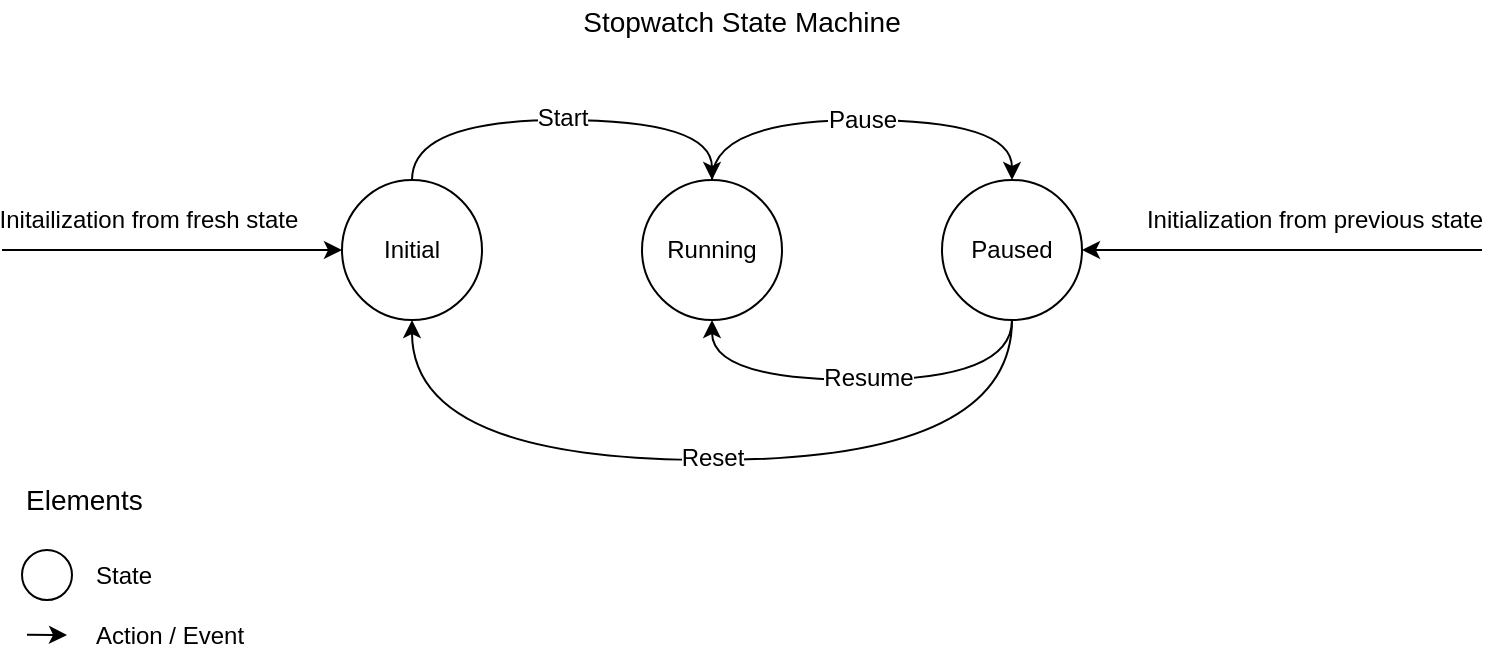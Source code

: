 <mxfile>
    <diagram id="jtDUzQ1pqoce6ORhRkvu" name="Page-1">
        <mxGraphModel dx="1052" dy="342" grid="1" gridSize="10" guides="1" tooltips="1" connect="1" arrows="1" fold="1" page="0" pageScale="1" pageWidth="1100" pageHeight="850" background="none" math="0" shadow="0">
            <root>
                <mxCell id="0"/>
                <mxCell id="1" parent="0"/>
                <mxCell id="211" value="Stopwatch State Machine" style="text;html=1;strokeColor=none;fillColor=none;align=center;verticalAlign=middle;whiteSpace=wrap;rounded=0;fontSize=14;" parent="1" vertex="1">
                    <mxGeometry x="400" y="640" width="260" height="21" as="geometry"/>
                </mxCell>
                <mxCell id="237" value="State" style="text;html=1;strokeColor=none;fillColor=none;align=left;verticalAlign=middle;whiteSpace=wrap;rounded=0;dashed=1;dashPattern=1 1;" parent="1" vertex="1">
                    <mxGeometry x="205" y="920" width="37" height="15" as="geometry"/>
                </mxCell>
                <mxCell id="239" value="Action / Event" style="text;html=1;strokeColor=none;fillColor=none;align=left;verticalAlign=middle;whiteSpace=wrap;rounded=0;dashed=1;dashPattern=1 1;" parent="1" vertex="1">
                    <mxGeometry x="205" y="945" width="85" height="25" as="geometry"/>
                </mxCell>
                <mxCell id="240" value="Elements" style="text;html=1;strokeColor=none;fillColor=none;align=left;verticalAlign=middle;whiteSpace=wrap;rounded=0;fontSize=14;" parent="1" vertex="1">
                    <mxGeometry x="170" y="880" width="90" height="20" as="geometry"/>
                </mxCell>
                <mxCell id="242" value="" style="endArrow=classic;html=1;startArrow=none;startFill=0;endFill=1;" parent="1" edge="1">
                    <mxGeometry width="50" height="50" relative="1" as="geometry">
                        <mxPoint x="172.5" y="957.33" as="sourcePoint"/>
                        <mxPoint x="192.5" y="957.51" as="targetPoint"/>
                    </mxGeometry>
                </mxCell>
                <mxCell id="255" style="edgeStyle=orthogonalEdgeStyle;curved=1;html=1;exitX=0;exitY=0.5;exitDx=0;exitDy=0;fontSize=12;elbow=vertical;endArrow=none;endFill=0;startArrow=classic;startFill=1;" parent="1" source="246" edge="1">
                    <mxGeometry relative="1" as="geometry">
                        <mxPoint x="160" y="765" as="targetPoint"/>
                        <Array as="points">
                            <mxPoint x="270" y="765"/>
                            <mxPoint x="270" y="765"/>
                        </Array>
                    </mxGeometry>
                </mxCell>
                <mxCell id="262" value="Initailization from fresh state" style="edgeLabel;html=1;align=center;verticalAlign=middle;resizable=0;points=[];fontSize=12;" parent="255" vertex="1" connectable="0">
                    <mxGeometry x="0.175" relative="1" as="geometry">
                        <mxPoint x="3" y="-15" as="offset"/>
                    </mxGeometry>
                </mxCell>
                <mxCell id="246" value="Initial" style="ellipse;whiteSpace=wrap;html=1;aspect=fixed;fontSize=12;" parent="1" vertex="1">
                    <mxGeometry x="330" y="730" width="70" height="70" as="geometry"/>
                </mxCell>
                <mxCell id="252" value="Pause" style="edgeStyle=orthogonalEdgeStyle;curved=1;html=1;exitX=0.5;exitY=0;exitDx=0;exitDy=0;entryX=0.5;entryY=0;entryDx=0;entryDy=0;fontSize=12;elbow=vertical;" parent="1" source="247" target="248" edge="1">
                    <mxGeometry relative="1" as="geometry">
                        <Array as="points">
                            <mxPoint x="515" y="700"/>
                            <mxPoint x="665" y="700"/>
                        </Array>
                    </mxGeometry>
                </mxCell>
                <mxCell id="247" value="Running" style="ellipse;whiteSpace=wrap;html=1;aspect=fixed;fontSize=12;" parent="1" vertex="1">
                    <mxGeometry x="480" y="730" width="70" height="70" as="geometry"/>
                </mxCell>
                <mxCell id="253" style="edgeStyle=orthogonalEdgeStyle;curved=1;html=1;exitX=0.5;exitY=1;exitDx=0;exitDy=0;entryX=0.5;entryY=1;entryDx=0;entryDy=0;fontSize=12;elbow=vertical;" parent="1" source="248" target="247" edge="1">
                    <mxGeometry relative="1" as="geometry">
                        <Array as="points">
                            <mxPoint x="665" y="830"/>
                            <mxPoint x="515" y="830"/>
                        </Array>
                    </mxGeometry>
                </mxCell>
                <mxCell id="257" value="Resume" style="edgeLabel;html=1;align=center;verticalAlign=middle;resizable=0;points=[];fontSize=12;" parent="253" vertex="1" connectable="0">
                    <mxGeometry x="-0.03" y="-1" relative="1" as="geometry">
                        <mxPoint as="offset"/>
                    </mxGeometry>
                </mxCell>
                <mxCell id="259" style="edgeStyle=orthogonalEdgeStyle;curved=1;html=1;exitX=0.5;exitY=1;exitDx=0;exitDy=0;entryX=0.5;entryY=1;entryDx=0;entryDy=0;fontSize=12;startArrow=none;startFill=0;endArrow=classic;endFill=1;elbow=vertical;" parent="1" source="248" target="246" edge="1">
                    <mxGeometry relative="1" as="geometry">
                        <Array as="points">
                            <mxPoint x="665" y="870"/>
                            <mxPoint x="365" y="870"/>
                        </Array>
                    </mxGeometry>
                </mxCell>
                <mxCell id="260" value="Reset" style="edgeLabel;html=1;align=center;verticalAlign=middle;resizable=0;points=[];fontSize=12;" parent="259" vertex="1" connectable="0">
                    <mxGeometry x="0.032" y="-1" relative="1" as="geometry">
                        <mxPoint x="7" as="offset"/>
                    </mxGeometry>
                </mxCell>
                <mxCell id="263" style="edgeStyle=orthogonalEdgeStyle;curved=1;html=1;fontSize=12;startArrow=classic;startFill=1;endArrow=none;endFill=0;elbow=vertical;" parent="1" source="248" edge="1">
                    <mxGeometry relative="1" as="geometry">
                        <mxPoint x="900" y="765" as="targetPoint"/>
                    </mxGeometry>
                </mxCell>
                <mxCell id="264" value="Initialization from previous state" style="edgeLabel;html=1;align=center;verticalAlign=middle;resizable=0;points=[];fontSize=12;" parent="263" vertex="1" connectable="0">
                    <mxGeometry x="0.8" relative="1" as="geometry">
                        <mxPoint x="-64" y="-15" as="offset"/>
                    </mxGeometry>
                </mxCell>
                <mxCell id="248" value="Paused" style="ellipse;whiteSpace=wrap;html=1;aspect=fixed;fontSize=12;" parent="1" vertex="1">
                    <mxGeometry x="630" y="730" width="70" height="70" as="geometry"/>
                </mxCell>
                <mxCell id="265" value="" style="ellipse;whiteSpace=wrap;html=1;aspect=fixed;fontSize=12;" parent="1" vertex="1">
                    <mxGeometry x="170" y="915" width="25" height="25" as="geometry"/>
                </mxCell>
                <mxCell id="251" style="edgeStyle=orthogonalEdgeStyle;curved=1;html=1;exitX=0.5;exitY=0;exitDx=0;exitDy=0;entryX=0.5;entryY=0;entryDx=0;entryDy=0;fontSize=12;elbow=vertical;" parent="1" source="246" target="247" edge="1">
                    <mxGeometry relative="1" as="geometry">
                        <Array as="points">
                            <mxPoint x="365" y="700"/>
                            <mxPoint x="515" y="700"/>
                        </Array>
                    </mxGeometry>
                </mxCell>
                <mxCell id="256" value="Start" style="edgeLabel;html=1;align=center;verticalAlign=middle;resizable=0;points=[];fontSize=12;" parent="251" vertex="1" connectable="0">
                    <mxGeometry x="-0.058" y="1" relative="1" as="geometry">
                        <mxPoint x="6" as="offset"/>
                    </mxGeometry>
                </mxCell>
            </root>
        </mxGraphModel>
    </diagram>
</mxfile>